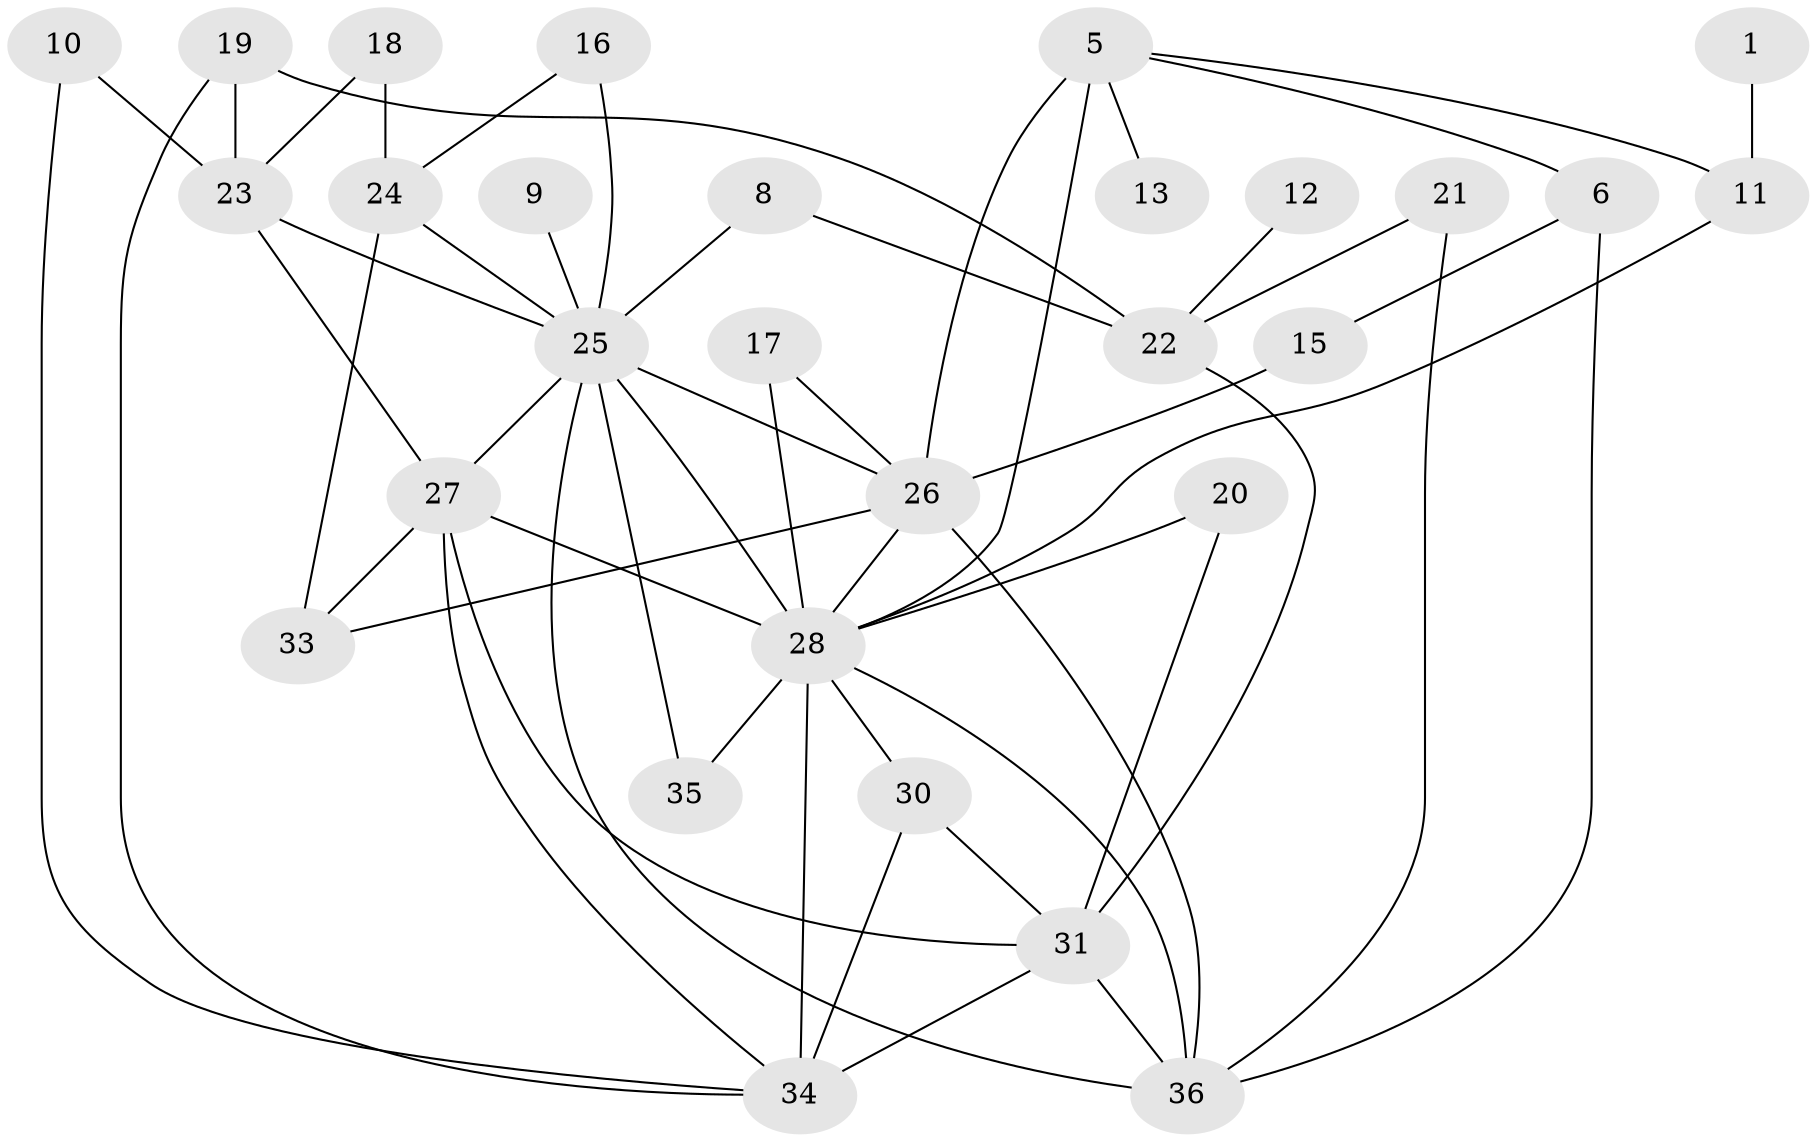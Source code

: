 // original degree distribution, {3: 0.20833333333333334, 2: 0.25, 5: 0.08333333333333333, 1: 0.16666666666666666, 0: 0.08333333333333333, 6: 0.08333333333333333, 4: 0.1111111111111111, 7: 0.013888888888888888}
// Generated by graph-tools (version 1.1) at 2025/25/03/09/25 03:25:24]
// undirected, 29 vertices, 54 edges
graph export_dot {
graph [start="1"]
  node [color=gray90,style=filled];
  1;
  5;
  6;
  8;
  9;
  10;
  11;
  12;
  13;
  15;
  16;
  17;
  18;
  19;
  20;
  21;
  22;
  23;
  24;
  25;
  26;
  27;
  28;
  30;
  31;
  33;
  34;
  35;
  36;
  1 -- 11 [weight=1.0];
  5 -- 6 [weight=1.0];
  5 -- 11 [weight=1.0];
  5 -- 13 [weight=1.0];
  5 -- 26 [weight=2.0];
  5 -- 28 [weight=1.0];
  6 -- 15 [weight=1.0];
  6 -- 36 [weight=1.0];
  8 -- 22 [weight=1.0];
  8 -- 25 [weight=1.0];
  9 -- 25 [weight=1.0];
  10 -- 23 [weight=1.0];
  10 -- 34 [weight=1.0];
  11 -- 28 [weight=1.0];
  12 -- 22 [weight=1.0];
  15 -- 26 [weight=1.0];
  16 -- 24 [weight=1.0];
  16 -- 25 [weight=1.0];
  17 -- 26 [weight=1.0];
  17 -- 28 [weight=1.0];
  18 -- 23 [weight=1.0];
  18 -- 24 [weight=1.0];
  19 -- 22 [weight=1.0];
  19 -- 23 [weight=1.0];
  19 -- 34 [weight=1.0];
  20 -- 28 [weight=1.0];
  20 -- 31 [weight=2.0];
  21 -- 22 [weight=1.0];
  21 -- 36 [weight=1.0];
  22 -- 31 [weight=1.0];
  23 -- 25 [weight=1.0];
  23 -- 27 [weight=1.0];
  24 -- 25 [weight=1.0];
  24 -- 33 [weight=1.0];
  25 -- 26 [weight=1.0];
  25 -- 27 [weight=1.0];
  25 -- 28 [weight=1.0];
  25 -- 35 [weight=1.0];
  25 -- 36 [weight=1.0];
  26 -- 28 [weight=1.0];
  26 -- 33 [weight=1.0];
  26 -- 36 [weight=1.0];
  27 -- 28 [weight=2.0];
  27 -- 31 [weight=1.0];
  27 -- 33 [weight=1.0];
  27 -- 34 [weight=2.0];
  28 -- 30 [weight=1.0];
  28 -- 34 [weight=2.0];
  28 -- 35 [weight=2.0];
  28 -- 36 [weight=2.0];
  30 -- 31 [weight=1.0];
  30 -- 34 [weight=1.0];
  31 -- 34 [weight=2.0];
  31 -- 36 [weight=1.0];
}

